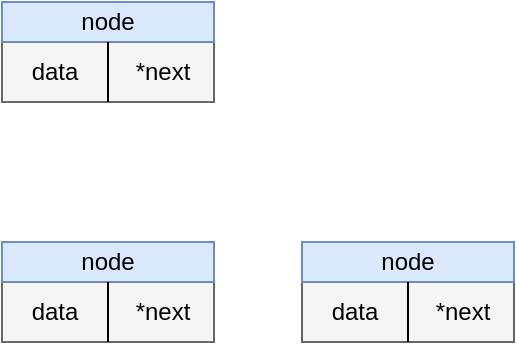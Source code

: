 <mxfile version="20.2.8" type="github">
  <diagram id="1SQF3CQomd5Ly-LOv1nc" name="第 1 页">
    <mxGraphModel dx="497" dy="339" grid="1" gridSize="10" guides="1" tooltips="1" connect="1" arrows="1" fold="1" page="1" pageScale="1" pageWidth="827" pageHeight="1169" math="0" shadow="0">
      <root>
        <mxCell id="0" />
        <mxCell id="1" parent="0" />
        <mxCell id="mFEW5ppE4ZAurcIp8kyR-1" value="" style="group" parent="1" vertex="1" connectable="0">
          <mxGeometry x="190" y="200" width="106" height="50" as="geometry" />
        </mxCell>
        <mxCell id="mFEW5ppE4ZAurcIp8kyR-2" value="" style="rounded=0;whiteSpace=wrap;html=1;fillColor=#f5f5f5;fontColor=#333333;strokeColor=#666666;" parent="mFEW5ppE4ZAurcIp8kyR-1" vertex="1">
          <mxGeometry y="20" width="106" height="30" as="geometry" />
        </mxCell>
        <mxCell id="mFEW5ppE4ZAurcIp8kyR-3" value="node" style="rounded=0;whiteSpace=wrap;html=1;fillColor=#dae8fc;strokeColor=#6c8ebf;" parent="mFEW5ppE4ZAurcIp8kyR-1" vertex="1">
          <mxGeometry width="106" height="20" as="geometry" />
        </mxCell>
        <mxCell id="mFEW5ppE4ZAurcIp8kyR-4" style="edgeStyle=orthogonalEdgeStyle;rounded=0;orthogonalLoop=1;jettySize=auto;html=1;exitX=0.5;exitY=1;exitDx=0;exitDy=0;" parent="mFEW5ppE4ZAurcIp8kyR-1" source="mFEW5ppE4ZAurcIp8kyR-3" target="mFEW5ppE4ZAurcIp8kyR-3" edge="1">
          <mxGeometry relative="1" as="geometry" />
        </mxCell>
        <mxCell id="mFEW5ppE4ZAurcIp8kyR-5" value="" style="endArrow=none;html=1;rounded=0;exitX=0.5;exitY=1;exitDx=0;exitDy=0;entryX=0.5;entryY=0;entryDx=0;entryDy=0;" parent="mFEW5ppE4ZAurcIp8kyR-1" source="mFEW5ppE4ZAurcIp8kyR-2" target="mFEW5ppE4ZAurcIp8kyR-2" edge="1">
          <mxGeometry width="50" height="50" relative="1" as="geometry">
            <mxPoint x="60" y="66.667" as="sourcePoint" />
            <mxPoint x="53" y="30" as="targetPoint" />
          </mxGeometry>
        </mxCell>
        <mxCell id="mFEW5ppE4ZAurcIp8kyR-6" value="data" style="text;html=1;resizable=0;autosize=1;align=center;verticalAlign=middle;points=[];fillColor=none;strokeColor=none;rounded=0;" parent="mFEW5ppE4ZAurcIp8kyR-1" vertex="1">
          <mxGeometry x="1" y="20" width="50" height="30" as="geometry" />
        </mxCell>
        <mxCell id="mFEW5ppE4ZAurcIp8kyR-7" value="*next" style="text;html=1;resizable=0;autosize=1;align=center;verticalAlign=middle;points=[];fillColor=none;strokeColor=none;rounded=0;" parent="mFEW5ppE4ZAurcIp8kyR-1" vertex="1">
          <mxGeometry x="55" y="20" width="50" height="30" as="geometry" />
        </mxCell>
        <mxCell id="YDEEe9MBwKQSquzbGzcm-1" value="" style="group" vertex="1" connectable="0" parent="1">
          <mxGeometry x="340" y="320" width="106" height="50" as="geometry" />
        </mxCell>
        <mxCell id="YDEEe9MBwKQSquzbGzcm-2" value="" style="rounded=0;whiteSpace=wrap;html=1;fillColor=#f5f5f5;fontColor=#333333;strokeColor=#666666;" vertex="1" parent="YDEEe9MBwKQSquzbGzcm-1">
          <mxGeometry y="20" width="106" height="30" as="geometry" />
        </mxCell>
        <mxCell id="YDEEe9MBwKQSquzbGzcm-3" value="node" style="rounded=0;whiteSpace=wrap;html=1;fillColor=#dae8fc;strokeColor=#6c8ebf;" vertex="1" parent="YDEEe9MBwKQSquzbGzcm-1">
          <mxGeometry width="106" height="20" as="geometry" />
        </mxCell>
        <mxCell id="YDEEe9MBwKQSquzbGzcm-4" style="edgeStyle=orthogonalEdgeStyle;rounded=0;orthogonalLoop=1;jettySize=auto;html=1;exitX=0.5;exitY=1;exitDx=0;exitDy=0;" edge="1" parent="YDEEe9MBwKQSquzbGzcm-1" source="YDEEe9MBwKQSquzbGzcm-3" target="YDEEe9MBwKQSquzbGzcm-3">
          <mxGeometry relative="1" as="geometry" />
        </mxCell>
        <mxCell id="YDEEe9MBwKQSquzbGzcm-5" value="" style="endArrow=none;html=1;rounded=0;exitX=0.5;exitY=1;exitDx=0;exitDy=0;entryX=0.5;entryY=0;entryDx=0;entryDy=0;" edge="1" parent="YDEEe9MBwKQSquzbGzcm-1" source="YDEEe9MBwKQSquzbGzcm-2" target="YDEEe9MBwKQSquzbGzcm-2">
          <mxGeometry width="50" height="50" relative="1" as="geometry">
            <mxPoint x="60" y="66.667" as="sourcePoint" />
            <mxPoint x="53" y="30" as="targetPoint" />
          </mxGeometry>
        </mxCell>
        <mxCell id="YDEEe9MBwKQSquzbGzcm-6" value="data" style="text;html=1;resizable=0;autosize=1;align=center;verticalAlign=middle;points=[];fillColor=none;strokeColor=none;rounded=0;" vertex="1" parent="YDEEe9MBwKQSquzbGzcm-1">
          <mxGeometry x="1" y="20" width="50" height="30" as="geometry" />
        </mxCell>
        <mxCell id="YDEEe9MBwKQSquzbGzcm-7" value="*next" style="text;html=1;resizable=0;autosize=1;align=center;verticalAlign=middle;points=[];fillColor=none;strokeColor=none;rounded=0;" vertex="1" parent="YDEEe9MBwKQSquzbGzcm-1">
          <mxGeometry x="55" y="20" width="50" height="30" as="geometry" />
        </mxCell>
        <mxCell id="YDEEe9MBwKQSquzbGzcm-8" value="" style="group" vertex="1" connectable="0" parent="1">
          <mxGeometry x="190" y="320" width="106" height="50" as="geometry" />
        </mxCell>
        <mxCell id="YDEEe9MBwKQSquzbGzcm-9" value="" style="rounded=0;whiteSpace=wrap;html=1;fillColor=#f5f5f5;fontColor=#333333;strokeColor=#666666;" vertex="1" parent="YDEEe9MBwKQSquzbGzcm-8">
          <mxGeometry y="20" width="106" height="30" as="geometry" />
        </mxCell>
        <mxCell id="YDEEe9MBwKQSquzbGzcm-10" value="node" style="rounded=0;whiteSpace=wrap;html=1;fillColor=#dae8fc;strokeColor=#6c8ebf;" vertex="1" parent="YDEEe9MBwKQSquzbGzcm-8">
          <mxGeometry width="106" height="20" as="geometry" />
        </mxCell>
        <mxCell id="YDEEe9MBwKQSquzbGzcm-11" style="edgeStyle=orthogonalEdgeStyle;rounded=0;orthogonalLoop=1;jettySize=auto;html=1;exitX=0.5;exitY=1;exitDx=0;exitDy=0;" edge="1" parent="YDEEe9MBwKQSquzbGzcm-8" source="YDEEe9MBwKQSquzbGzcm-10" target="YDEEe9MBwKQSquzbGzcm-10">
          <mxGeometry relative="1" as="geometry" />
        </mxCell>
        <mxCell id="YDEEe9MBwKQSquzbGzcm-12" value="" style="endArrow=none;html=1;rounded=0;exitX=0.5;exitY=1;exitDx=0;exitDy=0;entryX=0.5;entryY=0;entryDx=0;entryDy=0;" edge="1" parent="YDEEe9MBwKQSquzbGzcm-8" source="YDEEe9MBwKQSquzbGzcm-9" target="YDEEe9MBwKQSquzbGzcm-9">
          <mxGeometry width="50" height="50" relative="1" as="geometry">
            <mxPoint x="60" y="66.667" as="sourcePoint" />
            <mxPoint x="53" y="30" as="targetPoint" />
          </mxGeometry>
        </mxCell>
        <mxCell id="YDEEe9MBwKQSquzbGzcm-13" value="data" style="text;html=1;resizable=0;autosize=1;align=center;verticalAlign=middle;points=[];fillColor=none;strokeColor=none;rounded=0;" vertex="1" parent="YDEEe9MBwKQSquzbGzcm-8">
          <mxGeometry x="1" y="20" width="50" height="30" as="geometry" />
        </mxCell>
        <mxCell id="YDEEe9MBwKQSquzbGzcm-14" value="*next" style="text;html=1;resizable=0;autosize=1;align=center;verticalAlign=middle;points=[];fillColor=none;strokeColor=none;rounded=0;" vertex="1" parent="YDEEe9MBwKQSquzbGzcm-8">
          <mxGeometry x="55" y="20" width="50" height="30" as="geometry" />
        </mxCell>
      </root>
    </mxGraphModel>
  </diagram>
</mxfile>
